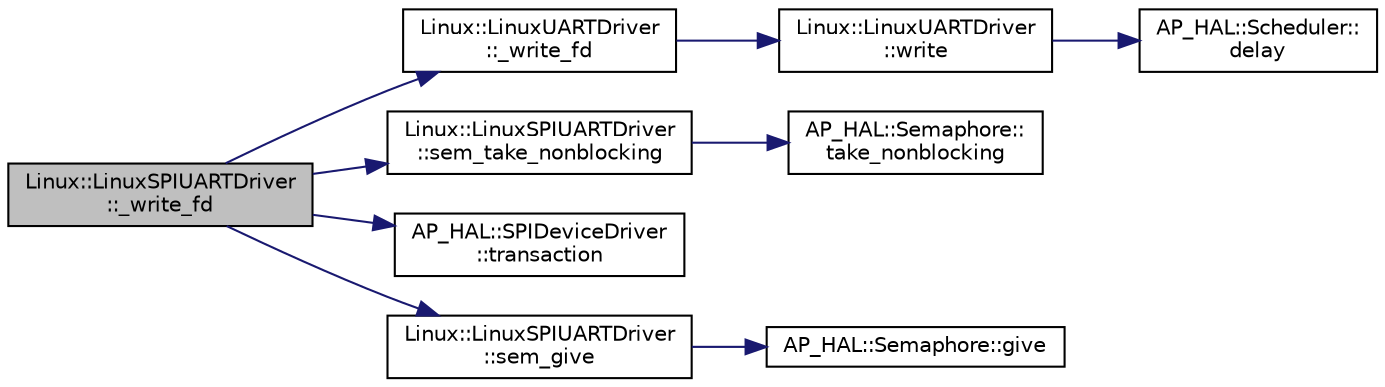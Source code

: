 digraph "Linux::LinuxSPIUARTDriver::_write_fd"
{
 // INTERACTIVE_SVG=YES
  edge [fontname="Helvetica",fontsize="10",labelfontname="Helvetica",labelfontsize="10"];
  node [fontname="Helvetica",fontsize="10",shape=record];
  rankdir="LR";
  Node1 [label="Linux::LinuxSPIUARTDriver\l::_write_fd",height=0.2,width=0.4,color="black", fillcolor="grey75", style="filled" fontcolor="black"];
  Node1 -> Node2 [color="midnightblue",fontsize="10",style="solid",fontname="Helvetica"];
  Node2 [label="Linux::LinuxUARTDriver\l::_write_fd",height=0.2,width=0.4,color="black", fillcolor="white", style="filled",URL="$classLinux_1_1LinuxUARTDriver.html#a0473e135769e0e46a828f89d21e14f6e"];
  Node2 -> Node3 [color="midnightblue",fontsize="10",style="solid",fontname="Helvetica"];
  Node3 [label="Linux::LinuxUARTDriver\l::write",height=0.2,width=0.4,color="black", fillcolor="white", style="filled",URL="$classLinux_1_1LinuxUARTDriver.html#a4a235180a7626eec1cdf53b850a89242"];
  Node3 -> Node4 [color="midnightblue",fontsize="10",style="solid",fontname="Helvetica"];
  Node4 [label="AP_HAL::Scheduler::\ldelay",height=0.2,width=0.4,color="black", fillcolor="white", style="filled",URL="$classAP__HAL_1_1Scheduler.html#ab3175e2e6223ccfe82f957e41cc12b26"];
  Node1 -> Node5 [color="midnightblue",fontsize="10",style="solid",fontname="Helvetica"];
  Node5 [label="Linux::LinuxSPIUARTDriver\l::sem_take_nonblocking",height=0.2,width=0.4,color="black", fillcolor="white", style="filled",URL="$classLinux_1_1LinuxSPIUARTDriver.html#a333f7c157d79a4d32c292c3e8412f11e"];
  Node5 -> Node6 [color="midnightblue",fontsize="10",style="solid",fontname="Helvetica"];
  Node6 [label="AP_HAL::Semaphore::\ltake_nonblocking",height=0.2,width=0.4,color="black", fillcolor="white", style="filled",URL="$classAP__HAL_1_1Semaphore.html#a266e91db5eecb64d8b934d09f5e972cf"];
  Node1 -> Node7 [color="midnightblue",fontsize="10",style="solid",fontname="Helvetica"];
  Node7 [label="AP_HAL::SPIDeviceDriver\l::transaction",height=0.2,width=0.4,color="black", fillcolor="white", style="filled",URL="$classAP__HAL_1_1SPIDeviceDriver.html#a3ff2614355f59ee6712d345792f12cb9"];
  Node1 -> Node8 [color="midnightblue",fontsize="10",style="solid",fontname="Helvetica"];
  Node8 [label="Linux::LinuxSPIUARTDriver\l::sem_give",height=0.2,width=0.4,color="black", fillcolor="white", style="filled",URL="$classLinux_1_1LinuxSPIUARTDriver.html#a5bc8250221023ba5463956c376812b58"];
  Node8 -> Node9 [color="midnightblue",fontsize="10",style="solid",fontname="Helvetica"];
  Node9 [label="AP_HAL::Semaphore::give",height=0.2,width=0.4,color="black", fillcolor="white", style="filled",URL="$classAP__HAL_1_1Semaphore.html#afcdbf03d5bea9d83037acc93bfaea7ce"];
}

